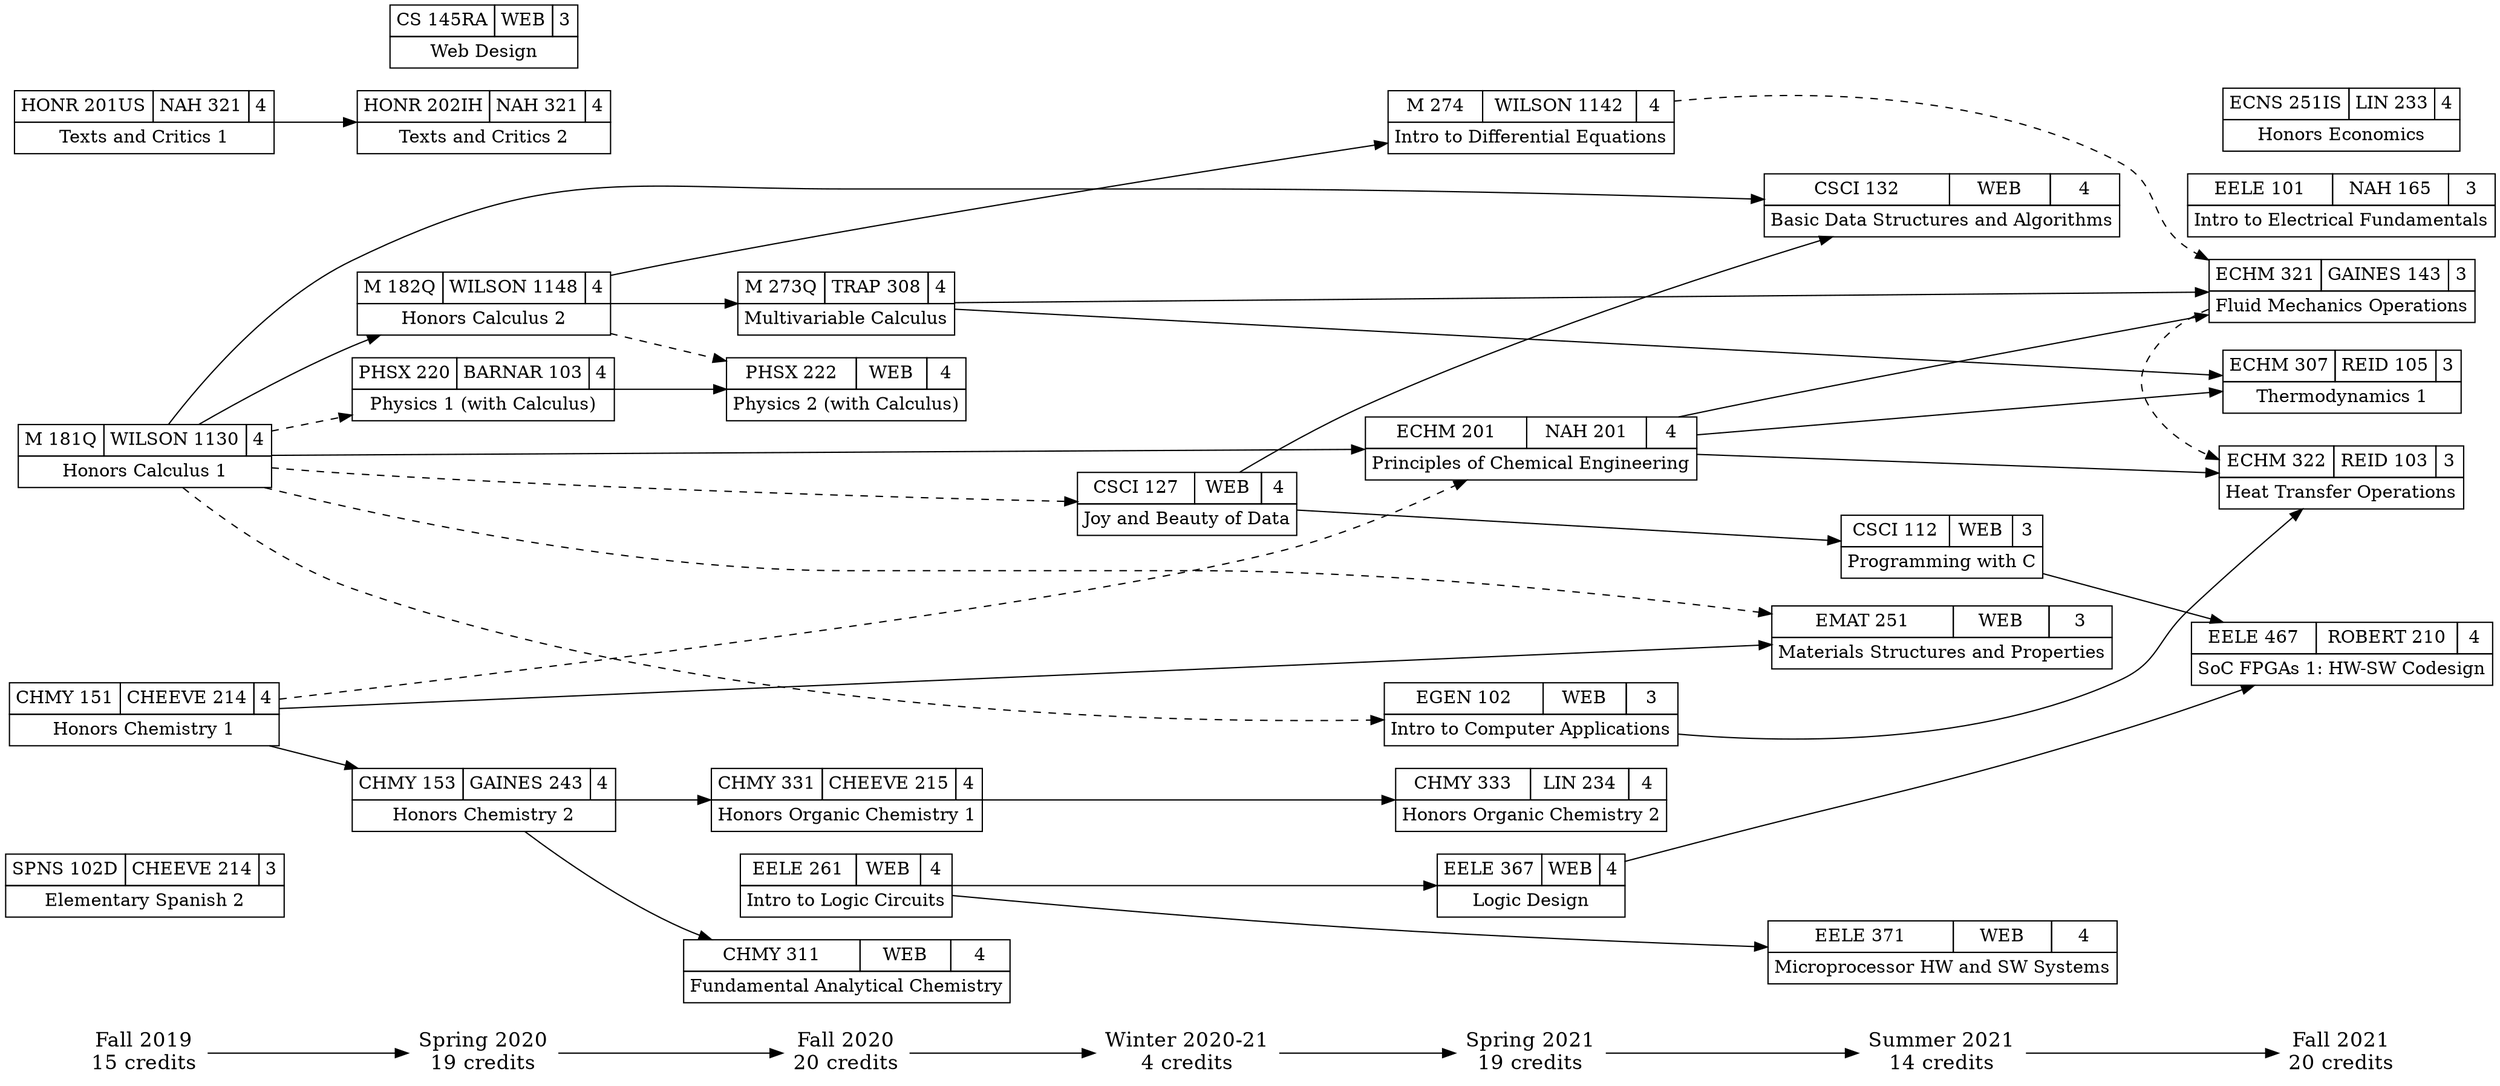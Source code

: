 digraph current {
    ranksep=.75; rankdir=LR;

    {node [shape=plaintext,fontsize=16];
        "Fall 2019" -> "Spring 2020" -> "Fall 2020" -> "Winter 2020-21"
        -> "Spring 2021" -> "Summer 2021" -> "Fall 2021";
    }

    "Fall 2019"      [label="\N\n15 credits"]
    "Spring 2020"    [label="\N\n19 credits"]
    "Fall 2020"      [label="\N\n20 credits"]
    "Winter 2020-21" [label="\N\n4 credits"]
    "Spring 2021"    [label="\N\n19 credits"]
    "Summer 2021"    [label="\N\n14 credits"]
    "Fall 2021"      [label="\N\n20 credits"]

    {node [shape=none,margin=0];
        { rank = same; "Fall 2019"; "SPNS 102D"; "M 181Q"; "HONR 201US"; "CHMY 151"; }
        { rank = same; "Spring 2020"; "PHSX 220"; "M 182Q"; "HONR 202IH"; "CS 145RA"; "CHMY 153"; }
        { rank = same; "Fall 2020"; "PHSX 222"; "M 273Q"; "EELE 261"; "CHMY 331"; "CHMY 311"; }
        { rank = same; "Winter 2020-21"; "CSCI 127"; }
        { rank = same; "Spring 2021"; "M 274"; "EGEN 102"; "EELE 367"; "ECHM 201"; "CHMY 333"; }
        { rank = same; "Summer 2021"; "EMAT 251"; "EELE 371"; "CSCI 132"; "CSCI 112"; }
        { rank = same; "Fall 2021"; "EELE 467"; "EELE 101"; "ECNS 251IS"; "ECHM 322"; "ECHM 321"; "ECHM 307"; }
    }

    // Honors classes
    // "CHMY 151"   [color=red]
    // "CHMY 153"   [color=red]
    // "CHMY 331"   [color=red]
    // "CHMY 333"   [color=red]
    // "HONR 201US" [color=red]
    // "HONR 202IH" [color=red]
    // "M 181Q"     [color=red]
    // "M 182Q"     [color=red]
    // "ECNS 251IS" [color=red]

    // Course labels

    // Fall 2019
    "CHMY 151" [label=<
    <TABLE BORDER="0" CELLBORDER="1" CELLSPACING="0" CELLPADDING="4">
    <TR>
    <TD>\N</TD>
    <TD>CHEEVE 214</TD>
    <TD>4</TD>
    </TR>
    <TR><TD COLSPAN="3">Honors Chemistry 1</TD></TR>
    </TABLE>>];

    "HONR 201US" [label=<
    <TABLE BORDER="0" CELLBORDER="1" CELLSPACING="0" CELLPADDING="4">
    <TR>
    <TD>\N</TD>
    <TD>NAH 321</TD>
    <TD>4</TD>
    </TR>
    <TR><TD COLSPAN="3">Texts and Critics 1</TD></TR>
    </TABLE>>];

    "M 181Q" [label=<
    <TABLE BORDER="0" CELLBORDER="1" CELLSPACING="0" CELLPADDING="4">
    <TR>
    <TD>\N</TD>
    <TD>WILSON 1130</TD>
    <TD>4</TD>
    </TR>
    <TR><TD COLSPAN="3">Honors Calculus 1</TD></TR>
    </TABLE>>];

    "SPNS 102D" [label=<
    <TABLE BORDER="0" CELLBORDER="1" CELLSPACING="0" CELLPADDING="4">
    <TR>
    <TD>\N</TD>
    <TD>CHEEVE 214</TD>
    <TD>3</TD>
    </TR>
    <TR><TD COLSPAN="3">Elementary Spanish 2</TD></TR>
    </TABLE>>];

    // Spring 2020
    "CHMY 153" [label=<
    <TABLE BORDER="0" CELLBORDER="1" CELLSPACING="0" CELLPADDING="4">
    <TR>
    <TD>\N</TD>
    <TD>GAINES 243</TD>
    <TD>4</TD>
    </TR>
    <TR><TD COLSPAN="3">Honors Chemistry 2</TD></TR>
    </TABLE>>];

    "CS 145RA" [label=<
    <TABLE BORDER="0" CELLBORDER="1" CELLSPACING="0" CELLPADDING="4">
    <TR>
    <TD>\N</TD>
    <TD>WEB</TD>
    <TD>3</TD>
    </TR>
    <TR><TD COLSPAN="3">Web Design</TD></TR>
    </TABLE>>];

    "HONR 202IH" [label=<
    <TABLE BORDER="0" CELLBORDER="1" CELLSPACING="0" CELLPADDING="4">
    <TR>
    <TD>\N</TD>
    <TD>NAH 321</TD>
    <TD>4</TD>
    </TR>
    <TR><TD COLSPAN="3">Texts and Critics 2</TD></TR>
    </TABLE>>];

    "M 182Q" [label=<
    <TABLE BORDER="0" CELLBORDER="1" CELLSPACING="0" CELLPADDING="4">
    <TR>
    <TD>\N</TD>
    <TD>WILSON 1148</TD>
    <TD>4</TD>
    </TR>
    <TR><TD COLSPAN="3">Honors Calculus 2</TD></TR>
    </TABLE>>];

    "PHSX 220" [label=<
    <TABLE BORDER="0" CELLBORDER="1" CELLSPACING="0" CELLPADDING="4">
    <TR>
    <TD>\N</TD>
    <TD>BARNAR 103</TD>
    <TD>4</TD>
    </TR>
    <TR><TD COLSPAN="3">Physics 1 (with Calculus)</TD></TR>
    </TABLE>>];

    // Fall 2020
    "CHMY 311" [label=<
    <TABLE BORDER="0" CELLBORDER="1" CELLSPACING="0" CELLPADDING="4">
    <TR>
    <TD>\N</TD>
    <TD>WEB</TD>
    <TD>4</TD>
    </TR>
    <TR><TD COLSPAN="3">Fundamental Analytical Chemistry</TD></TR>
    </TABLE>>];

    "CHMY 331" [label=<
    <TABLE BORDER="0" CELLBORDER="1" CELLSPACING="0" CELLPADDING="4">
    <TR>
    <TD>\N</TD>
    <TD>CHEEVE 215</TD>
    <TD>4</TD>
    </TR>
    <TR><TD COLSPAN="3">Honors Organic Chemistry 1</TD></TR>
    </TABLE>>];

    "EELE 261" [label=<
    <TABLE BORDER="0" CELLBORDER="1" CELLSPACING="0" CELLPADDING="4">
    <TR>
    <TD>\N</TD>
    <TD>WEB</TD>
    <TD>4</TD>
    </TR>
    <TR><TD COLSPAN="3">Intro to Logic Circuits</TD></TR>
    </TABLE>>];

    "M 273Q" [label=<
    <TABLE BORDER="0" CELLBORDER="1" CELLSPACING="0" CELLPADDING="4">
    <TR>
    <TD>\N</TD>
    <TD>TRAP 308</TD>
    <TD>4</TD>
    </TR>
    <TR><TD COLSPAN="3">Multivariable Calculus</TD></TR>
    </TABLE>>];

    "PHSX 222" [label=<
    <TABLE BORDER="0" CELLBORDER="1" CELLSPACING="0" CELLPADDING="4">
    <TR>
    <TD>\N</TD>
    <TD>WEB</TD>
    <TD>4</TD>
    </TR>
    <TR><TD COLSPAN="3">Physics 2 (with Calculus)</TD></TR>
    </TABLE>>];

    // Winter 2020-21
    "CSCI 127" [label=<
    <TABLE BORDER="0" CELLBORDER="1" CELLSPACING="0" CELLPADDING="4">
    <TR>
    <TD>\N</TD>
    <TD>WEB</TD>
    <TD>4</TD>
    </TR>
    <TR><TD COLSPAN="3">Joy and Beauty of Data</TD></TR>
    </TABLE>>];

    // Spring 2021
    "CHMY 333" [label=<
    <TABLE BORDER="0" CELLBORDER="1" CELLSPACING="0" CELLPADDING="4">
    <TR>
    <TD>\N</TD>
    <TD>LIN 234</TD>
    <TD>4</TD>
    </TR>
    <TR><TD COLSPAN="3">Honors Organic Chemistry 2</TD></TR>
    </TABLE>>];

    "ECHM 201" [label=<
    <TABLE BORDER="0" CELLBORDER="1" CELLSPACING="0" CELLPADDING="4">
    <TR>
    <TD>\N</TD>
    <TD>NAH 201</TD>
    <TD>4</TD>
    </TR>
    <TR><TD COLSPAN="3">Principles of Chemical Engineering</TD></TR>
    </TABLE>>];

    "EELE 367" [label=<
    <TABLE BORDER="0" CELLBORDER="1" CELLSPACING="0" CELLPADDING="4">
    <TR>
    <TD>\N</TD>
    <TD>WEB</TD>
    <TD>4</TD>
    </TR>
    <TR><TD COLSPAN="3">Logic Design</TD></TR>
    </TABLE>>];

    "EGEN 102" [label=<
    <TABLE BORDER="0" CELLBORDER="1" CELLSPACING="0" CELLPADDING="4">
    <TR>
    <TD>\N</TD>
    <TD>WEB</TD>
    <TD>3</TD>
    </TR>
    <TR><TD COLSPAN="3">Intro to Computer Applications</TD></TR>
    </TABLE>>];

    "M 274" [label=<
    <TABLE BORDER="0" CELLBORDER="1" CELLSPACING="0" CELLPADDING="4">
    <TR>
    <TD>\N</TD>
    <TD>WILSON 1142</TD>
    <TD>4</TD>
    </TR>
    <TR><TD COLSPAN="3">Intro to Differential Equations</TD></TR>
    </TABLE>>];

    // Summer 2021
    "CSCI 112" [label=<
    <TABLE BORDER="0" CELLBORDER="1" CELLSPACING="0" CELLPADDING="4">
    <TR>
    <TD>\N</TD>
    <TD>WEB</TD>
    <TD>3</TD>
    </TR>
    <TR><TD COLSPAN="3">Programming with C</TD></TR>
    </TABLE>>];

    "CSCI 132" [label=<
    <TABLE BORDER="0" CELLBORDER="1" CELLSPACING="0" CELLPADDING="4">
    <TR>
    <TD>\N</TD>
    <TD>WEB</TD>
    <TD>4</TD>
    </TR>
    <TR><TD COLSPAN="3">Basic Data Structures and Algorithms</TD></TR>
    </TABLE>>];

    "EELE 371" [label=<
    <TABLE BORDER="0" CELLBORDER="1" CELLSPACING="0" CELLPADDING="4">
    <TR>
    <TD>\N</TD>
    <TD>WEB</TD>
    <TD>4</TD>
    </TR>
    <TR><TD COLSPAN="3">Microprocessor HW and SW Systems</TD></TR>
    </TABLE>>];

    "EMAT 251" [label=<
    <TABLE BORDER="0" CELLBORDER="1" CELLSPACING="0" CELLPADDING="4">
    <TR>
    <TD>\N</TD>
    <TD>WEB</TD>
    <TD>3</TD>
    </TR>
    <TR><TD COLSPAN="3">Materials Structures and Properties</TD></TR>
    </TABLE>>];

    // Fall 2021
    "ECHM 307" [label=<
    <TABLE BORDER="0" CELLBORDER="1" CELLSPACING="0" CELLPADDING="4">
    <TR>
    <TD>\N</TD>
    <TD>REID 105</TD>
    <TD>3</TD>
    </TR>
    <TR><TD COLSPAN="3">Thermodynamics 1</TD></TR>
    </TABLE>>];

    "ECHM 321" [label=<
    <TABLE BORDER="0" CELLBORDER="1" CELLSPACING="0" CELLPADDING="4">
    <TR>
    <TD>\N</TD>
    <TD>GAINES 143</TD>
    <TD>3</TD>
    </TR>
    <TR><TD COLSPAN="3">Fluid Mechanics Operations</TD></TR>
    </TABLE>>];

    "ECHM 322" [label=<
    <TABLE BORDER="0" CELLBORDER="1" CELLSPACING="0" CELLPADDING="4">
    <TR>
    <TD>\N</TD>
    <TD>REID 103</TD>
    <TD>3</TD>
    </TR>
    <TR><TD COLSPAN="3">Heat Transfer Operations</TD></TR>
    </TABLE>>];

    "ECNS 251IS" [label=<
    <TABLE BORDER="0" CELLBORDER="1" CELLSPACING="0" CELLPADDING="4">
    <TR>
    <TD>\N</TD>
    <TD>LIN 233</TD>
    <TD>4</TD>
    </TR>
    <TR><TD COLSPAN="3">Honors Economics</TD></TR>
    </TABLE>>];

    "EELE 101" [label=<
    <TABLE BORDER="0" CELLBORDER="1" CELLSPACING="0" CELLPADDING="4">
    <TR>
    <TD>\N</TD>
    <TD>NAH 165</TD>
    <TD>3</TD>
    </TR>
    <TR><TD COLSPAN="3">Intro to Electrical Fundamentals</TD></TR>
    </TABLE>>];

    "EELE 467" [label=<
    <TABLE BORDER="0" CELLBORDER="1" CELLSPACING="0" CELLPADDING="4">
    <TR>
    <TD>\N</TD>
    <TD>ROBERT 210</TD>
    <TD>4</TD>
    </TR>
    <TR><TD COLSPAN="3">SoC FPGAs 1: HW-SW Codesign</TD></TR>
    </TABLE>>];

    // Course pre- & co- requisites

    // Spring 2020
    "CHMY 151" -> "CHMY 153";
    "HONR 201US" -> "HONR 202IH";
    "M 181Q" -> "M 182Q";
    "M 181Q" -> "PHSX 220" [style=dashed];

    // Fall 2020
    "CHMY 153" -> { "CHMY 311" "CHMY 331" };
    "M 182Q" -> "M 273Q";
    "M 182Q" -> "PHSX 222" [style=dashed];
    "PHSX 220" -> "PHSX 222";

    // Winter 2020-21
    "M 181Q" -> "CSCI 127" [style=dashed];

    // Spring 2021
    "CHMY 151" -> "ECHM 201" [style=dashed];
    "CHMY 331" -> "CHMY 333";
    "EELE 261" -> "EELE 367";
    "M 181Q" -> "ECHM 201";
    "M 181Q" -> "EGEN 102" [style=dashed];
    "M 182Q" -> "M 274";

    // Summer 2021
    "CHMY 151" -> "EMAT 251";
    "CSCI 127" -> { "CSCI 112" "CSCI 132" };
    "EELE 261" -> "EELE 371";
    "M 181Q" -> "CSCI 132";
    "M 181Q" -> "EMAT 251" [style=dashed];

    // Fall 2021
    "CSCI 112" -> "EELE 467";
    "ECHM 201" -> { "ECHM 307" "ECHM 321" "ECHM 322" };
    "ECHM 321" -> "ECHM 322" [style=dashed];
    "EELE 367" -> "EELE 467";
    "EGEN 102" -> "ECHM 322";
    "M 273Q" -> { "ECHM 307" "ECHM 321" };
    "M 274" -> "ECHM 321" [style=dashed];
}

